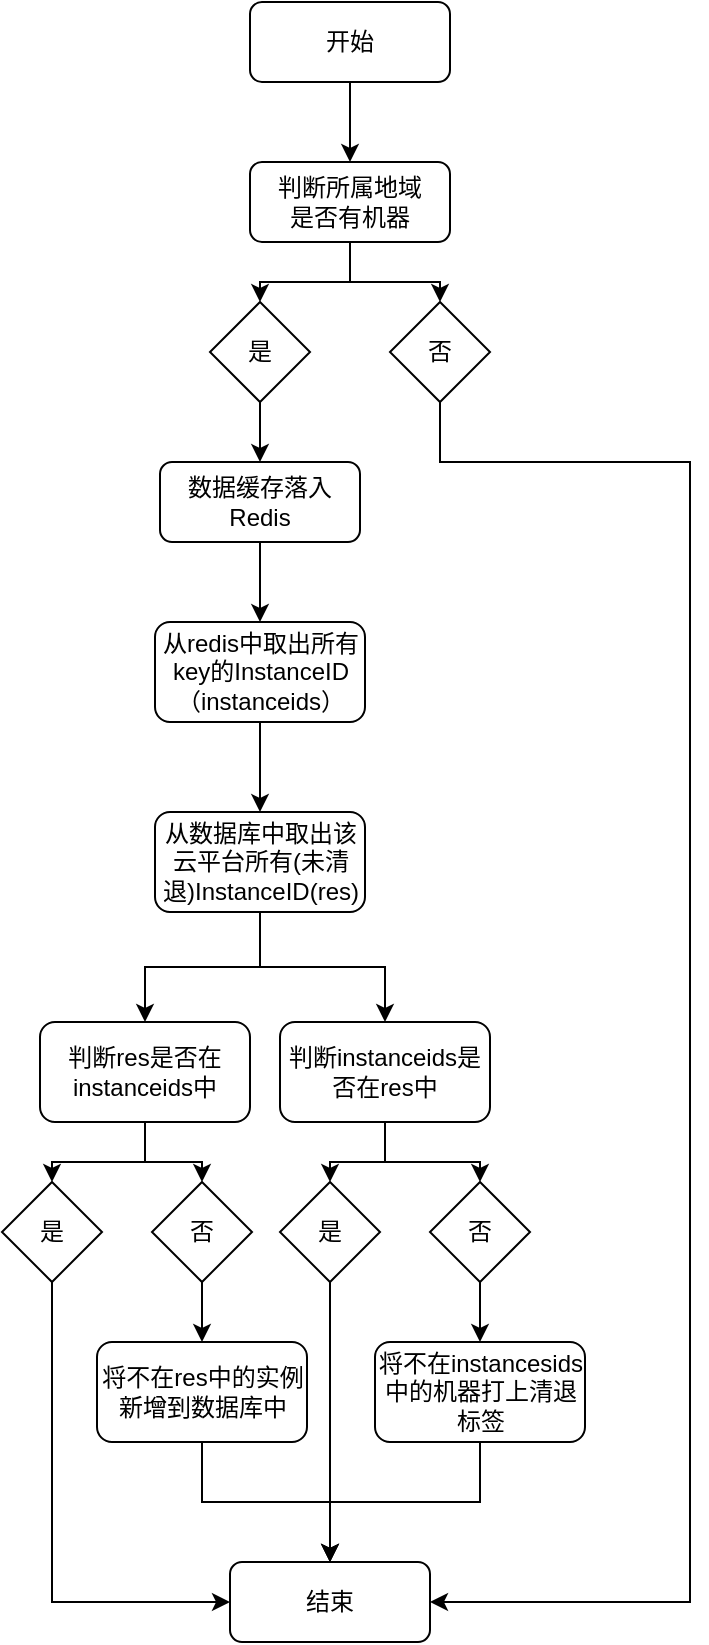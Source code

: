 <mxfile version="15.3.8" type="github">
  <diagram id="EvEtwLJPioRHyCmxUvVv" name="Page-1">
    <mxGraphModel dx="1384" dy="704" grid="1" gridSize="10" guides="1" tooltips="1" connect="1" arrows="1" fold="1" page="1" pageScale="1" pageWidth="827" pageHeight="1169" math="0" shadow="0">
      <root>
        <mxCell id="0" />
        <mxCell id="1" parent="0" />
        <mxCell id="LXbzBa4rcCmjbZ-9jylx-1" value="开始" style="rounded=1;whiteSpace=wrap;html=1;" vertex="1" parent="1">
          <mxGeometry x="370" y="130" width="100" height="40" as="geometry" />
        </mxCell>
        <mxCell id="LXbzBa4rcCmjbZ-9jylx-7" style="edgeStyle=orthogonalEdgeStyle;rounded=0;orthogonalLoop=1;jettySize=auto;html=1;exitX=0.5;exitY=1;exitDx=0;exitDy=0;entryX=0.5;entryY=0;entryDx=0;entryDy=0;" edge="1" parent="1" source="LXbzBa4rcCmjbZ-9jylx-2" target="LXbzBa4rcCmjbZ-9jylx-3">
          <mxGeometry relative="1" as="geometry" />
        </mxCell>
        <mxCell id="LXbzBa4rcCmjbZ-9jylx-8" style="edgeStyle=orthogonalEdgeStyle;rounded=0;orthogonalLoop=1;jettySize=auto;html=1;exitX=0.5;exitY=1;exitDx=0;exitDy=0;entryX=0.5;entryY=0;entryDx=0;entryDy=0;" edge="1" parent="1" source="LXbzBa4rcCmjbZ-9jylx-2" target="LXbzBa4rcCmjbZ-9jylx-4">
          <mxGeometry relative="1" as="geometry" />
        </mxCell>
        <mxCell id="LXbzBa4rcCmjbZ-9jylx-2" value="判断所属地域&lt;br&gt;是否有机器" style="rounded=1;whiteSpace=wrap;html=1;" vertex="1" parent="1">
          <mxGeometry x="370" y="210" width="100" height="40" as="geometry" />
        </mxCell>
        <mxCell id="LXbzBa4rcCmjbZ-9jylx-10" style="edgeStyle=orthogonalEdgeStyle;rounded=0;orthogonalLoop=1;jettySize=auto;html=1;exitX=0.5;exitY=1;exitDx=0;exitDy=0;entryX=0.5;entryY=0;entryDx=0;entryDy=0;" edge="1" parent="1" source="LXbzBa4rcCmjbZ-9jylx-3" target="LXbzBa4rcCmjbZ-9jylx-9">
          <mxGeometry relative="1" as="geometry" />
        </mxCell>
        <mxCell id="LXbzBa4rcCmjbZ-9jylx-3" value="是" style="rhombus;whiteSpace=wrap;html=1;" vertex="1" parent="1">
          <mxGeometry x="350" y="280" width="50" height="50" as="geometry" />
        </mxCell>
        <mxCell id="LXbzBa4rcCmjbZ-9jylx-45" style="edgeStyle=orthogonalEdgeStyle;rounded=0;orthogonalLoop=1;jettySize=auto;html=1;exitX=0.5;exitY=1;exitDx=0;exitDy=0;entryX=1;entryY=0.5;entryDx=0;entryDy=0;" edge="1" parent="1" source="LXbzBa4rcCmjbZ-9jylx-4" target="LXbzBa4rcCmjbZ-9jylx-42">
          <mxGeometry relative="1" as="geometry">
            <Array as="points">
              <mxPoint x="465" y="360" />
              <mxPoint x="590" y="360" />
              <mxPoint x="590" y="930" />
            </Array>
          </mxGeometry>
        </mxCell>
        <mxCell id="LXbzBa4rcCmjbZ-9jylx-4" value="否" style="rhombus;whiteSpace=wrap;html=1;" vertex="1" parent="1">
          <mxGeometry x="440" y="280" width="50" height="50" as="geometry" />
        </mxCell>
        <mxCell id="LXbzBa4rcCmjbZ-9jylx-5" value="" style="endArrow=classic;html=1;entryX=0.5;entryY=0;entryDx=0;entryDy=0;exitX=0.5;exitY=1;exitDx=0;exitDy=0;" edge="1" parent="1" source="LXbzBa4rcCmjbZ-9jylx-1" target="LXbzBa4rcCmjbZ-9jylx-2">
          <mxGeometry width="50" height="50" relative="1" as="geometry">
            <mxPoint x="350" y="300" as="sourcePoint" />
            <mxPoint x="400" y="250" as="targetPoint" />
          </mxGeometry>
        </mxCell>
        <mxCell id="LXbzBa4rcCmjbZ-9jylx-12" style="edgeStyle=orthogonalEdgeStyle;rounded=0;orthogonalLoop=1;jettySize=auto;html=1;exitX=0.5;exitY=1;exitDx=0;exitDy=0;entryX=0.5;entryY=0;entryDx=0;entryDy=0;" edge="1" parent="1" source="LXbzBa4rcCmjbZ-9jylx-9" target="LXbzBa4rcCmjbZ-9jylx-11">
          <mxGeometry relative="1" as="geometry" />
        </mxCell>
        <mxCell id="LXbzBa4rcCmjbZ-9jylx-9" value="数据缓存落入Redis" style="rounded=1;whiteSpace=wrap;html=1;" vertex="1" parent="1">
          <mxGeometry x="325" y="360" width="100" height="40" as="geometry" />
        </mxCell>
        <mxCell id="LXbzBa4rcCmjbZ-9jylx-18" style="edgeStyle=orthogonalEdgeStyle;rounded=0;orthogonalLoop=1;jettySize=auto;html=1;exitX=0.5;exitY=1;exitDx=0;exitDy=0;entryX=0.5;entryY=0;entryDx=0;entryDy=0;" edge="1" parent="1" source="LXbzBa4rcCmjbZ-9jylx-11" target="LXbzBa4rcCmjbZ-9jylx-13">
          <mxGeometry relative="1" as="geometry" />
        </mxCell>
        <mxCell id="LXbzBa4rcCmjbZ-9jylx-11" value="从redis中取出所有key的InstanceID（instanceids）" style="rounded=1;whiteSpace=wrap;html=1;" vertex="1" parent="1">
          <mxGeometry x="322.5" y="440" width="105" height="50" as="geometry" />
        </mxCell>
        <mxCell id="LXbzBa4rcCmjbZ-9jylx-35" style="edgeStyle=orthogonalEdgeStyle;rounded=0;orthogonalLoop=1;jettySize=auto;html=1;exitX=0.5;exitY=1;exitDx=0;exitDy=0;entryX=0.5;entryY=0;entryDx=0;entryDy=0;" edge="1" parent="1" source="LXbzBa4rcCmjbZ-9jylx-13" target="LXbzBa4rcCmjbZ-9jylx-16">
          <mxGeometry relative="1" as="geometry" />
        </mxCell>
        <mxCell id="LXbzBa4rcCmjbZ-9jylx-36" style="edgeStyle=orthogonalEdgeStyle;rounded=0;orthogonalLoop=1;jettySize=auto;html=1;exitX=0.5;exitY=1;exitDx=0;exitDy=0;" edge="1" parent="1" source="LXbzBa4rcCmjbZ-9jylx-13" target="LXbzBa4rcCmjbZ-9jylx-15">
          <mxGeometry relative="1" as="geometry" />
        </mxCell>
        <mxCell id="LXbzBa4rcCmjbZ-9jylx-13" value="从数据库中取出该云平台所有(未清退)InstanceID(res)" style="rounded=1;whiteSpace=wrap;html=1;" vertex="1" parent="1">
          <mxGeometry x="322.5" y="535" width="105" height="50" as="geometry" />
        </mxCell>
        <mxCell id="LXbzBa4rcCmjbZ-9jylx-33" style="edgeStyle=orthogonalEdgeStyle;rounded=0;orthogonalLoop=1;jettySize=auto;html=1;exitX=0.5;exitY=1;exitDx=0;exitDy=0;entryX=0.5;entryY=0;entryDx=0;entryDy=0;" edge="1" parent="1" source="LXbzBa4rcCmjbZ-9jylx-15" target="LXbzBa4rcCmjbZ-9jylx-24">
          <mxGeometry relative="1" as="geometry" />
        </mxCell>
        <mxCell id="LXbzBa4rcCmjbZ-9jylx-34" style="edgeStyle=orthogonalEdgeStyle;rounded=0;orthogonalLoop=1;jettySize=auto;html=1;exitX=0.5;exitY=1;exitDx=0;exitDy=0;entryX=0.5;entryY=0;entryDx=0;entryDy=0;" edge="1" parent="1" source="LXbzBa4rcCmjbZ-9jylx-15" target="LXbzBa4rcCmjbZ-9jylx-23">
          <mxGeometry relative="1" as="geometry" />
        </mxCell>
        <mxCell id="LXbzBa4rcCmjbZ-9jylx-15" value="判断instanceids是否在res中" style="rounded=1;whiteSpace=wrap;html=1;" vertex="1" parent="1">
          <mxGeometry x="385" y="640" width="105" height="50" as="geometry" />
        </mxCell>
        <mxCell id="LXbzBa4rcCmjbZ-9jylx-31" style="edgeStyle=orthogonalEdgeStyle;rounded=0;orthogonalLoop=1;jettySize=auto;html=1;exitX=0.5;exitY=1;exitDx=0;exitDy=0;entryX=0.5;entryY=0;entryDx=0;entryDy=0;" edge="1" parent="1" source="LXbzBa4rcCmjbZ-9jylx-16" target="LXbzBa4rcCmjbZ-9jylx-21">
          <mxGeometry relative="1" as="geometry" />
        </mxCell>
        <mxCell id="LXbzBa4rcCmjbZ-9jylx-32" style="edgeStyle=orthogonalEdgeStyle;rounded=0;orthogonalLoop=1;jettySize=auto;html=1;exitX=0.5;exitY=1;exitDx=0;exitDy=0;entryX=0.5;entryY=0;entryDx=0;entryDy=0;" edge="1" parent="1" source="LXbzBa4rcCmjbZ-9jylx-16" target="LXbzBa4rcCmjbZ-9jylx-22">
          <mxGeometry relative="1" as="geometry" />
        </mxCell>
        <mxCell id="LXbzBa4rcCmjbZ-9jylx-16" value="判断res是否在instanceids中" style="rounded=1;whiteSpace=wrap;html=1;" vertex="1" parent="1">
          <mxGeometry x="265" y="640" width="105" height="50" as="geometry" />
        </mxCell>
        <mxCell id="LXbzBa4rcCmjbZ-9jylx-47" style="edgeStyle=orthogonalEdgeStyle;rounded=0;orthogonalLoop=1;jettySize=auto;html=1;exitX=0.5;exitY=1;exitDx=0;exitDy=0;entryX=0;entryY=0.5;entryDx=0;entryDy=0;" edge="1" parent="1" source="LXbzBa4rcCmjbZ-9jylx-21" target="LXbzBa4rcCmjbZ-9jylx-42">
          <mxGeometry relative="1" as="geometry" />
        </mxCell>
        <mxCell id="LXbzBa4rcCmjbZ-9jylx-21" value="是" style="rhombus;whiteSpace=wrap;html=1;" vertex="1" parent="1">
          <mxGeometry x="246" y="720" width="50" height="50" as="geometry" />
        </mxCell>
        <mxCell id="LXbzBa4rcCmjbZ-9jylx-40" style="edgeStyle=orthogonalEdgeStyle;rounded=0;orthogonalLoop=1;jettySize=auto;html=1;exitX=0.5;exitY=1;exitDx=0;exitDy=0;entryX=0.5;entryY=0;entryDx=0;entryDy=0;" edge="1" parent="1" source="LXbzBa4rcCmjbZ-9jylx-22" target="LXbzBa4rcCmjbZ-9jylx-37">
          <mxGeometry relative="1" as="geometry" />
        </mxCell>
        <mxCell id="LXbzBa4rcCmjbZ-9jylx-22" value="否" style="rhombus;whiteSpace=wrap;html=1;" vertex="1" parent="1">
          <mxGeometry x="321" y="720" width="50" height="50" as="geometry" />
        </mxCell>
        <mxCell id="LXbzBa4rcCmjbZ-9jylx-41" style="edgeStyle=orthogonalEdgeStyle;rounded=0;orthogonalLoop=1;jettySize=auto;html=1;exitX=0.5;exitY=1;exitDx=0;exitDy=0;entryX=0.5;entryY=0;entryDx=0;entryDy=0;" edge="1" parent="1" source="LXbzBa4rcCmjbZ-9jylx-23" target="LXbzBa4rcCmjbZ-9jylx-38">
          <mxGeometry relative="1" as="geometry" />
        </mxCell>
        <mxCell id="LXbzBa4rcCmjbZ-9jylx-23" value="否" style="rhombus;whiteSpace=wrap;html=1;" vertex="1" parent="1">
          <mxGeometry x="460" y="720" width="50" height="50" as="geometry" />
        </mxCell>
        <mxCell id="LXbzBa4rcCmjbZ-9jylx-46" style="edgeStyle=orthogonalEdgeStyle;rounded=0;orthogonalLoop=1;jettySize=auto;html=1;exitX=0.5;exitY=1;exitDx=0;exitDy=0;entryX=0.5;entryY=0;entryDx=0;entryDy=0;" edge="1" parent="1" source="LXbzBa4rcCmjbZ-9jylx-24" target="LXbzBa4rcCmjbZ-9jylx-42">
          <mxGeometry relative="1" as="geometry">
            <mxPoint x="416" y="870" as="targetPoint" />
          </mxGeometry>
        </mxCell>
        <mxCell id="LXbzBa4rcCmjbZ-9jylx-24" value="是" style="rhombus;whiteSpace=wrap;html=1;" vertex="1" parent="1">
          <mxGeometry x="385" y="720" width="50" height="50" as="geometry" />
        </mxCell>
        <mxCell id="LXbzBa4rcCmjbZ-9jylx-43" style="edgeStyle=orthogonalEdgeStyle;rounded=0;orthogonalLoop=1;jettySize=auto;html=1;exitX=0.5;exitY=1;exitDx=0;exitDy=0;entryX=0.5;entryY=0;entryDx=0;entryDy=0;" edge="1" parent="1" source="LXbzBa4rcCmjbZ-9jylx-37" target="LXbzBa4rcCmjbZ-9jylx-42">
          <mxGeometry relative="1" as="geometry" />
        </mxCell>
        <mxCell id="LXbzBa4rcCmjbZ-9jylx-37" value="将不在res中的实例新增到数据库中" style="rounded=1;whiteSpace=wrap;html=1;" vertex="1" parent="1">
          <mxGeometry x="293.5" y="800" width="105" height="50" as="geometry" />
        </mxCell>
        <mxCell id="LXbzBa4rcCmjbZ-9jylx-44" style="edgeStyle=orthogonalEdgeStyle;rounded=0;orthogonalLoop=1;jettySize=auto;html=1;exitX=0.5;exitY=1;exitDx=0;exitDy=0;entryX=0.5;entryY=0;entryDx=0;entryDy=0;" edge="1" parent="1" source="LXbzBa4rcCmjbZ-9jylx-38" target="LXbzBa4rcCmjbZ-9jylx-42">
          <mxGeometry relative="1" as="geometry" />
        </mxCell>
        <mxCell id="LXbzBa4rcCmjbZ-9jylx-38" value="将不在instancesids中的机器打上清退标签" style="rounded=1;whiteSpace=wrap;html=1;" vertex="1" parent="1">
          <mxGeometry x="432.5" y="800" width="105" height="50" as="geometry" />
        </mxCell>
        <mxCell id="LXbzBa4rcCmjbZ-9jylx-42" value="结束" style="rounded=1;whiteSpace=wrap;html=1;" vertex="1" parent="1">
          <mxGeometry x="360" y="910" width="100" height="40" as="geometry" />
        </mxCell>
      </root>
    </mxGraphModel>
  </diagram>
</mxfile>
